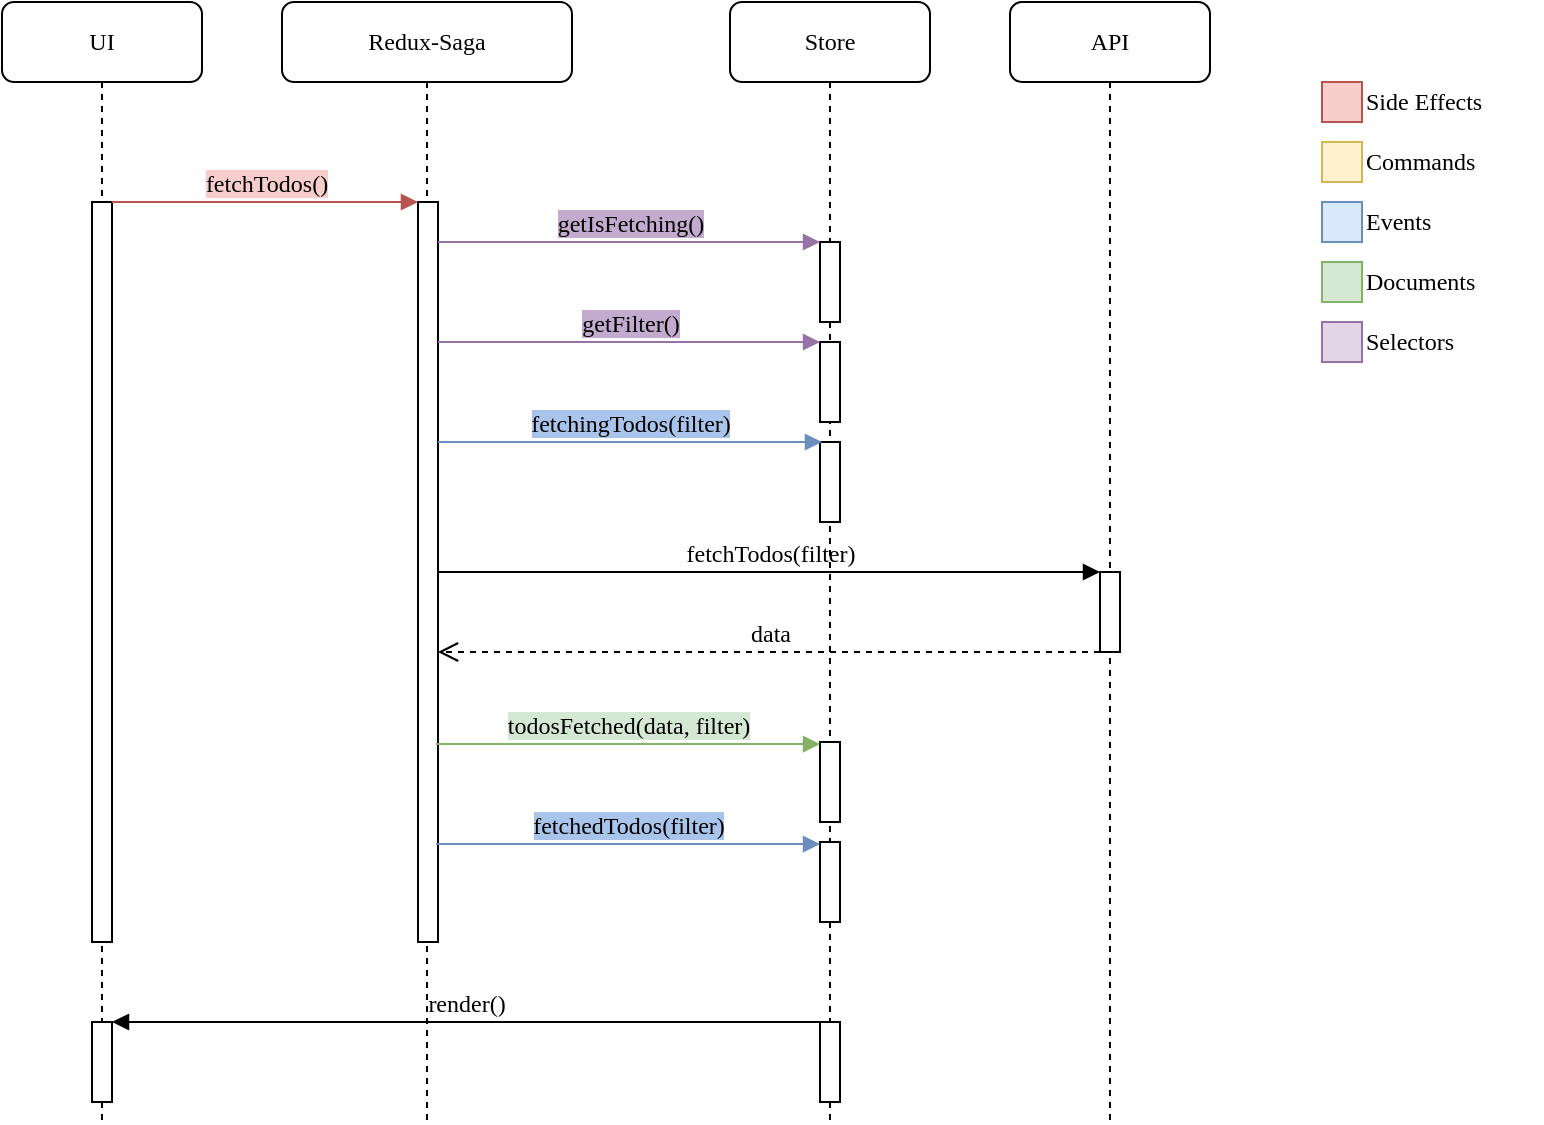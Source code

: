 <mxfile version="12.3.2" type="device" pages="3"><diagram name="current-happy-path" id="13e1069c-82ec-6db2-03f1-153e76fe0fe0"><mxGraphModel dx="1422" dy="817" grid="1" gridSize="10" guides="1" tooltips="1" connect="1" arrows="1" fold="1" page="1" pageScale="1" pageWidth="1169" pageHeight="827" background="#ffffff" math="0" shadow="0"><root><mxCell id="0"/><mxCell id="1" parent="0"/><mxCell id="aq_WKtc1c0sNfQdNU3fY-1" value="Redux-Saga" style="shape=umlLifeline;perimeter=lifelinePerimeter;whiteSpace=wrap;html=1;container=1;collapsible=0;recursiveResize=0;outlineConnect=0;rounded=1;shadow=0;comic=0;labelBackgroundColor=none;strokeWidth=1;fontFamily=Verdana;fontSize=12;align=center;" vertex="1" parent="1"><mxGeometry x="240" y="80" width="145" height="560" as="geometry"/></mxCell><mxCell id="aq_WKtc1c0sNfQdNU3fY-2" value="" style="html=1;points=[];perimeter=orthogonalPerimeter;rounded=0;shadow=0;comic=0;labelBackgroundColor=none;strokeWidth=1;fontFamily=Verdana;fontSize=12;align=center;" vertex="1" parent="aq_WKtc1c0sNfQdNU3fY-1"><mxGeometry x="68" y="100" width="10" height="370" as="geometry"/></mxCell><mxCell id="aq_WKtc1c0sNfQdNU3fY-3" value="Store" style="shape=umlLifeline;perimeter=lifelinePerimeter;whiteSpace=wrap;html=1;container=1;collapsible=0;recursiveResize=0;outlineConnect=0;rounded=1;shadow=0;comic=0;labelBackgroundColor=none;strokeWidth=1;fontFamily=Verdana;fontSize=12;align=center;" vertex="1" parent="1"><mxGeometry x="464" y="80" width="100" height="560" as="geometry"/></mxCell><mxCell id="aq_WKtc1c0sNfQdNU3fY-4" value="" style="html=1;points=[];perimeter=orthogonalPerimeter;rounded=0;shadow=0;comic=0;labelBackgroundColor=none;strokeWidth=1;fontFamily=Verdana;fontSize=12;align=center;" vertex="1" parent="aq_WKtc1c0sNfQdNU3fY-3"><mxGeometry x="45" y="120" width="10" height="40" as="geometry"/></mxCell><mxCell id="aq_WKtc1c0sNfQdNU3fY-5" value="" style="html=1;points=[];perimeter=orthogonalPerimeter;" vertex="1" parent="aq_WKtc1c0sNfQdNU3fY-3"><mxGeometry x="45" y="170" width="10" height="40" as="geometry"/></mxCell><mxCell id="aq_WKtc1c0sNfQdNU3fY-6" value="" style="html=1;points=[];perimeter=orthogonalPerimeter;rounded=0;shadow=0;comic=0;labelBackgroundColor=none;strokeWidth=1;fontFamily=Verdana;fontSize=12;align=center;" vertex="1" parent="aq_WKtc1c0sNfQdNU3fY-3"><mxGeometry x="45" y="370" width="10" height="40" as="geometry"/></mxCell><mxCell id="aq_WKtc1c0sNfQdNU3fY-7" value="" style="html=1;points=[];perimeter=orthogonalPerimeter;rounded=0;shadow=0;comic=0;labelBackgroundColor=none;strokeWidth=1;fontFamily=Verdana;fontSize=12;align=center;" vertex="1" parent="aq_WKtc1c0sNfQdNU3fY-3"><mxGeometry x="45" y="220" width="10" height="40" as="geometry"/></mxCell><mxCell id="aq_WKtc1c0sNfQdNU3fY-8" value="" style="html=1;points=[];perimeter=orthogonalPerimeter;rounded=0;shadow=0;comic=0;labelBackgroundColor=none;strokeWidth=1;fontFamily=Verdana;fontSize=12;align=center;" vertex="1" parent="aq_WKtc1c0sNfQdNU3fY-3"><mxGeometry x="45" y="420" width="10" height="40" as="geometry"/></mxCell><mxCell id="aq_WKtc1c0sNfQdNU3fY-9" value="fetchedTodos(filter)" style="html=1;verticalAlign=bottom;endArrow=block;fontFamily=Verdana;fontSize=12;exitX=0.95;exitY=0.791;exitDx=0;exitDy=0;exitPerimeter=0;labelBackgroundColor=#A9C4EB;fillColor=#dae8fc;strokeColor=#6c8ebf;" edge="1" parent="aq_WKtc1c0sNfQdNU3fY-3" target="aq_WKtc1c0sNfQdNU3fY-8"><mxGeometry relative="1" as="geometry"><mxPoint x="-147" y="421.03" as="sourcePoint"/><mxPoint x="-64" y="430" as="targetPoint"/></mxGeometry></mxCell><mxCell id="aq_WKtc1c0sNfQdNU3fY-10" value="" style="html=1;points=[];perimeter=orthogonalPerimeter;fontFamily=Verdana;fontSize=12;" vertex="1" parent="aq_WKtc1c0sNfQdNU3fY-3"><mxGeometry x="45" y="510" width="10" height="40" as="geometry"/></mxCell><mxCell id="aq_WKtc1c0sNfQdNU3fY-11" value="API" style="shape=umlLifeline;perimeter=lifelinePerimeter;whiteSpace=wrap;html=1;container=1;collapsible=0;recursiveResize=0;outlineConnect=0;rounded=1;shadow=0;comic=0;labelBackgroundColor=none;strokeWidth=1;fontFamily=Verdana;fontSize=12;align=center;" vertex="1" parent="1"><mxGeometry x="604" y="80" width="100" height="560" as="geometry"/></mxCell><mxCell id="aq_WKtc1c0sNfQdNU3fY-12" value="" style="html=1;points=[];perimeter=orthogonalPerimeter;rounded=0;shadow=0;comic=0;labelBackgroundColor=none;strokeWidth=1;fontFamily=Verdana;fontSize=12;align=center;" vertex="1" parent="aq_WKtc1c0sNfQdNU3fY-11"><mxGeometry x="45" y="285" width="10" height="40" as="geometry"/></mxCell><mxCell id="aq_WKtc1c0sNfQdNU3fY-13" value="UI" style="shape=umlLifeline;perimeter=lifelinePerimeter;whiteSpace=wrap;html=1;container=1;collapsible=0;recursiveResize=0;outlineConnect=0;rounded=1;shadow=0;comic=0;labelBackgroundColor=none;strokeWidth=1;fontFamily=Verdana;fontSize=12;align=center;" vertex="1" parent="1"><mxGeometry x="100" y="80" width="100" height="560" as="geometry"/></mxCell><mxCell id="aq_WKtc1c0sNfQdNU3fY-14" value="" style="html=1;points=[];perimeter=orthogonalPerimeter;rounded=0;shadow=0;comic=0;labelBackgroundColor=none;strokeWidth=1;fontFamily=Verdana;fontSize=12;align=center;" vertex="1" parent="aq_WKtc1c0sNfQdNU3fY-13"><mxGeometry x="45" y="100" width="10" height="370" as="geometry"/></mxCell><mxCell id="aq_WKtc1c0sNfQdNU3fY-15" value="" style="html=1;points=[];perimeter=orthogonalPerimeter;fontFamily=Verdana;fontSize=12;" vertex="1" parent="aq_WKtc1c0sNfQdNU3fY-13"><mxGeometry x="45" y="510" width="10" height="40" as="geometry"/></mxCell><mxCell id="aq_WKtc1c0sNfQdNU3fY-16" value="fetchTodos()" style="html=1;verticalAlign=bottom;endArrow=block;entryX=0;entryY=0;labelBackgroundColor=#F8CECC;fontFamily=Verdana;fontSize=12;edgeStyle=elbowEdgeStyle;elbow=vertical;fontColor=#000000;fillColor=#f8cecc;strokeColor=#b85450;" edge="1" parent="1" source="aq_WKtc1c0sNfQdNU3fY-14" target="aq_WKtc1c0sNfQdNU3fY-2"><mxGeometry relative="1" as="geometry"><mxPoint x="220" y="190" as="sourcePoint"/></mxGeometry></mxCell><mxCell id="aq_WKtc1c0sNfQdNU3fY-17" value="getIsFetching()" style="html=1;verticalAlign=bottom;endArrow=block;entryX=0;entryY=0;labelBackgroundColor=#C3ABD0;fontFamily=Verdana;fontSize=12;edgeStyle=elbowEdgeStyle;elbow=vertical;fontColor=#000000;fillColor=#e1d5e7;strokeColor=#9673a6;" edge="1" parent="1" source="aq_WKtc1c0sNfQdNU3fY-2" target="aq_WKtc1c0sNfQdNU3fY-4"><mxGeometry relative="1" as="geometry"><mxPoint x="370" y="200" as="sourcePoint"/></mxGeometry></mxCell><mxCell id="aq_WKtc1c0sNfQdNU3fY-22" value="getFilter()" style="html=1;verticalAlign=bottom;endArrow=block;entryX=0;entryY=0;fontFamily=Verdana;fontSize=12;labelBackgroundColor=#C3ABD0;fillColor=#e1d5e7;strokeColor=#9673a6;" edge="1" parent="1" source="aq_WKtc1c0sNfQdNU3fY-2" target="aq_WKtc1c0sNfQdNU3fY-5"><mxGeometry relative="1" as="geometry"><mxPoint x="375" y="250" as="sourcePoint"/></mxGeometry></mxCell><mxCell id="aq_WKtc1c0sNfQdNU3fY-23" value="fetchTodos(filter)" style="html=1;verticalAlign=bottom;endArrow=block;entryX=0;entryY=0;labelBackgroundColor=none;fontFamily=Verdana;fontSize=12;edgeStyle=elbowEdgeStyle;elbow=vertical;" edge="1" parent="1" source="aq_WKtc1c0sNfQdNU3fY-2" target="aq_WKtc1c0sNfQdNU3fY-12"><mxGeometry relative="1" as="geometry"><mxPoint x="330" y="380" as="sourcePoint"/></mxGeometry></mxCell><mxCell id="aq_WKtc1c0sNfQdNU3fY-24" value="data" style="html=1;verticalAlign=bottom;endArrow=open;dashed=1;endSize=8;labelBackgroundColor=none;fontFamily=Verdana;fontSize=12;edgeStyle=elbowEdgeStyle;elbow=vertical;" edge="1" parent="1" source="aq_WKtc1c0sNfQdNU3fY-12" target="aq_WKtc1c0sNfQdNU3fY-2"><mxGeometry relative="1" as="geometry"><mxPoint x="350" y="410" as="targetPoint"/><Array as="points"><mxPoint x="550" y="405"/><mxPoint x="525" y="410"/><mxPoint x="555" y="410"/></Array></mxGeometry></mxCell><mxCell id="aq_WKtc1c0sNfQdNU3fY-25" value="todosFetched(data, filter)" style="html=1;verticalAlign=bottom;endArrow=block;fontFamily=Verdana;fontSize=12;exitX=0.95;exitY=0.791;exitDx=0;exitDy=0;exitPerimeter=0;labelBackgroundColor=#D5E8D4;fillColor=#d5e8d4;strokeColor=#82b366;" edge="1" parent="1" target="aq_WKtc1c0sNfQdNU3fY-6"><mxGeometry relative="1" as="geometry"><mxPoint x="317" y="451.03" as="sourcePoint"/><mxPoint x="400" y="460" as="targetPoint"/></mxGeometry></mxCell><mxCell id="aq_WKtc1c0sNfQdNU3fY-26" value="fetchingTodos(filter)" style="html=1;verticalAlign=bottom;endArrow=block;fontFamily=Verdana;fontSize=12;entryX=0.1;entryY=0;entryDx=0;entryDy=0;entryPerimeter=0;fillColor=#dae8fc;strokeColor=#6c8ebf;labelBackgroundColor=#A9C4EB;" edge="1" parent="1" source="aq_WKtc1c0sNfQdNU3fY-2" target="aq_WKtc1c0sNfQdNU3fY-7"><mxGeometry relative="1" as="geometry"><mxPoint x="340" y="300" as="sourcePoint"/><mxPoint x="420" y="290" as="targetPoint"/></mxGeometry></mxCell><mxCell id="aq_WKtc1c0sNfQdNU3fY-27" value="render()" style="html=1;verticalAlign=bottom;endArrow=block;labelBackgroundColor=none;fontFamily=Verdana;fontSize=12;edgeStyle=elbowEdgeStyle;elbow=vertical;" edge="1" parent="1" source="aq_WKtc1c0sNfQdNU3fY-10" target="aq_WKtc1c0sNfQdNU3fY-15"><mxGeometry relative="1" as="geometry"><mxPoint x="200" y="590" as="sourcePoint"/><mxPoint x="353" y="590" as="targetPoint"/><Array as="points"><mxPoint x="400" y="590"/><mxPoint x="420" y="570"/></Array></mxGeometry></mxCell><mxCell id="ylAb-0Kdbn4z_vTtY6Dh-1" value="" style="rounded=0;whiteSpace=wrap;html=1;fontFamily=Verdana;fontSize=12;fillColor=#f8cecc;strokeColor=#b85450;" vertex="1" parent="1"><mxGeometry x="760" y="120" width="20" height="20" as="geometry"/></mxCell><mxCell id="ylAb-0Kdbn4z_vTtY6Dh-5" value="" style="rounded=0;whiteSpace=wrap;html=1;fontFamily=Verdana;fontSize=12;fillColor=#fff2cc;strokeColor=#d6b656;" vertex="1" parent="1"><mxGeometry x="760" y="150" width="20" height="20" as="geometry"/></mxCell><mxCell id="ylAb-0Kdbn4z_vTtY6Dh-6" value="" style="rounded=0;whiteSpace=wrap;html=1;fontFamily=Verdana;fontSize=12;fillColor=#dae8fc;strokeColor=#6c8ebf;" vertex="1" parent="1"><mxGeometry x="760" y="180" width="20" height="20" as="geometry"/></mxCell><mxCell id="ylAb-0Kdbn4z_vTtY6Dh-7" value="" style="rounded=0;whiteSpace=wrap;html=1;fontFamily=Verdana;fontSize=12;fillColor=#d5e8d4;strokeColor=#82b366;" vertex="1" parent="1"><mxGeometry x="760" y="210" width="20" height="20" as="geometry"/></mxCell><mxCell id="ylAb-0Kdbn4z_vTtY6Dh-8" value="Side Effects" style="text;html=1;strokeColor=none;fillColor=none;align=left;verticalAlign=middle;whiteSpace=wrap;rounded=0;fontFamily=Verdana;fontSize=12;" vertex="1" parent="1"><mxGeometry x="780" y="120" width="90" height="20" as="geometry"/></mxCell><mxCell id="ylAb-0Kdbn4z_vTtY6Dh-9" value="Commands" style="text;html=1;strokeColor=none;fillColor=none;align=left;verticalAlign=middle;whiteSpace=wrap;rounded=0;fontFamily=Verdana;fontSize=12;" vertex="1" parent="1"><mxGeometry x="780" y="150" width="80" height="20" as="geometry"/></mxCell><mxCell id="ylAb-0Kdbn4z_vTtY6Dh-10" value="Events" style="text;html=1;strokeColor=none;fillColor=none;align=left;verticalAlign=middle;whiteSpace=wrap;rounded=0;fontFamily=Verdana;fontSize=12;" vertex="1" parent="1"><mxGeometry x="780" y="180" width="90" height="20" as="geometry"/></mxCell><mxCell id="ylAb-0Kdbn4z_vTtY6Dh-11" value="Documents" style="text;html=1;strokeColor=none;fillColor=none;align=left;verticalAlign=middle;whiteSpace=wrap;rounded=0;fontFamily=Verdana;fontSize=12;" vertex="1" parent="1"><mxGeometry x="780" y="210" width="90" height="20" as="geometry"/></mxCell><mxCell id="ylAb-0Kdbn4z_vTtY6Dh-12" value="" style="rounded=0;whiteSpace=wrap;html=1;fontFamily=Verdana;fontSize=12;fillColor=#e1d5e7;strokeColor=#9673a6;" vertex="1" parent="1"><mxGeometry x="760" y="240" width="20" height="20" as="geometry"/></mxCell><mxCell id="ylAb-0Kdbn4z_vTtY6Dh-13" value="Selectors" style="text;html=1;strokeColor=none;fillColor=none;align=left;verticalAlign=middle;whiteSpace=wrap;rounded=0;fontFamily=Verdana;fontSize=12;" vertex="1" parent="1"><mxGeometry x="780" y="240" width="90" height="20" as="geometry"/></mxCell></root></mxGraphModel></diagram><diagram id="vVmLIC_4fPC_FNDkissE" name="current-error-path"><mxGraphModel dx="1422" dy="817" grid="1" gridSize="10" guides="1" tooltips="1" connect="1" arrows="1" fold="1" page="1" pageScale="1" pageWidth="1169" pageHeight="827" math="0" shadow="0"><root><mxCell id="J-dT-JW-B1Fy-gnG5SD8-0"/><mxCell id="J-dT-JW-B1Fy-gnG5SD8-1" parent="J-dT-JW-B1Fy-gnG5SD8-0"/><mxCell id="waTc7NAOR1YByx0UJtxy-0" value="Redux-Saga" style="shape=umlLifeline;perimeter=lifelinePerimeter;whiteSpace=wrap;html=1;container=1;collapsible=0;recursiveResize=0;outlineConnect=0;rounded=1;shadow=0;comic=0;labelBackgroundColor=none;strokeWidth=1;fontFamily=Verdana;fontSize=12;align=center;" vertex="1" parent="J-dT-JW-B1Fy-gnG5SD8-1"><mxGeometry x="240" y="80" width="145" height="560" as="geometry"/></mxCell><mxCell id="waTc7NAOR1YByx0UJtxy-1" value="" style="html=1;points=[];perimeter=orthogonalPerimeter;rounded=0;shadow=0;comic=0;labelBackgroundColor=none;strokeWidth=1;fontFamily=Verdana;fontSize=12;align=center;" vertex="1" parent="waTc7NAOR1YByx0UJtxy-0"><mxGeometry x="68" y="100" width="10" height="370" as="geometry"/></mxCell><mxCell id="waTc7NAOR1YByx0UJtxy-2" value="Store" style="shape=umlLifeline;perimeter=lifelinePerimeter;whiteSpace=wrap;html=1;container=1;collapsible=0;recursiveResize=0;outlineConnect=0;rounded=1;shadow=0;comic=0;labelBackgroundColor=none;strokeWidth=1;fontFamily=Verdana;fontSize=12;align=center;" vertex="1" parent="J-dT-JW-B1Fy-gnG5SD8-1"><mxGeometry x="464" y="80" width="100" height="560" as="geometry"/></mxCell><mxCell id="waTc7NAOR1YByx0UJtxy-3" value="" style="html=1;points=[];perimeter=orthogonalPerimeter;rounded=0;shadow=0;comic=0;labelBackgroundColor=none;strokeWidth=1;fontFamily=Verdana;fontSize=12;align=center;" vertex="1" parent="waTc7NAOR1YByx0UJtxy-2"><mxGeometry x="45" y="120" width="10" height="40" as="geometry"/></mxCell><mxCell id="waTc7NAOR1YByx0UJtxy-4" value="" style="html=1;points=[];perimeter=orthogonalPerimeter;" vertex="1" parent="waTc7NAOR1YByx0UJtxy-2"><mxGeometry x="45" y="170" width="10" height="40" as="geometry"/></mxCell><mxCell id="waTc7NAOR1YByx0UJtxy-5" value="" style="html=1;points=[];perimeter=orthogonalPerimeter;rounded=0;shadow=0;comic=0;labelBackgroundColor=none;strokeWidth=1;fontFamily=Verdana;fontSize=12;align=center;" vertex="1" parent="waTc7NAOR1YByx0UJtxy-2"><mxGeometry x="45" y="370" width="10" height="40" as="geometry"/></mxCell><mxCell id="waTc7NAOR1YByx0UJtxy-6" value="" style="html=1;points=[];perimeter=orthogonalPerimeter;rounded=0;shadow=0;comic=0;labelBackgroundColor=none;strokeWidth=1;fontFamily=Verdana;fontSize=12;align=center;" vertex="1" parent="waTc7NAOR1YByx0UJtxy-2"><mxGeometry x="45" y="220" width="10" height="40" as="geometry"/></mxCell><mxCell id="RmV8TNU_zaW1Dlty1l4d-0" value="" style="html=1;points=[];perimeter=orthogonalPerimeter;rounded=0;shadow=0;comic=0;labelBackgroundColor=none;strokeWidth=1;fontFamily=Verdana;fontSize=12;align=center;" vertex="1" parent="waTc7NAOR1YByx0UJtxy-2"><mxGeometry x="45" y="420" width="10" height="40" as="geometry"/></mxCell><mxCell id="RmV8TNU_zaW1Dlty1l4d-1" value="fetchedTodos(filter)" style="html=1;verticalAlign=bottom;endArrow=block;fontFamily=Verdana;fontSize=12;exitX=0.95;exitY=0.791;exitDx=0;exitDy=0;exitPerimeter=0;labelBackgroundColor=#A9C4EB;fillColor=#dae8fc;strokeColor=#6c8ebf;" edge="1" parent="waTc7NAOR1YByx0UJtxy-2" target="RmV8TNU_zaW1Dlty1l4d-0"><mxGeometry relative="1" as="geometry"><mxPoint x="-147" y="421.03" as="sourcePoint"/><mxPoint x="-64" y="430" as="targetPoint"/></mxGeometry></mxCell><mxCell id="pfJGQ4omsZPEGSdbdE7H-0" value="" style="html=1;points=[];perimeter=orthogonalPerimeter;fontFamily=Verdana;fontSize=12;" vertex="1" parent="waTc7NAOR1YByx0UJtxy-2"><mxGeometry x="45" y="510" width="10" height="40" as="geometry"/></mxCell><mxCell id="waTc7NAOR1YByx0UJtxy-7" value="API" style="shape=umlLifeline;perimeter=lifelinePerimeter;whiteSpace=wrap;html=1;container=1;collapsible=0;recursiveResize=0;outlineConnect=0;rounded=1;shadow=0;comic=0;labelBackgroundColor=none;strokeWidth=1;fontFamily=Verdana;fontSize=12;align=center;" vertex="1" parent="J-dT-JW-B1Fy-gnG5SD8-1"><mxGeometry x="604" y="80" width="100" height="560" as="geometry"/></mxCell><mxCell id="waTc7NAOR1YByx0UJtxy-8" value="" style="html=1;points=[];perimeter=orthogonalPerimeter;rounded=0;shadow=0;comic=0;labelBackgroundColor=none;strokeWidth=1;fontFamily=Verdana;fontSize=12;align=center;" vertex="1" parent="waTc7NAOR1YByx0UJtxy-7"><mxGeometry x="45" y="285" width="10" height="40" as="geometry"/></mxCell><mxCell id="waTc7NAOR1YByx0UJtxy-9" value="UI" style="shape=umlLifeline;perimeter=lifelinePerimeter;whiteSpace=wrap;html=1;container=1;collapsible=0;recursiveResize=0;outlineConnect=0;rounded=1;shadow=0;comic=0;labelBackgroundColor=none;strokeWidth=1;fontFamily=Verdana;fontSize=12;align=center;" vertex="1" parent="J-dT-JW-B1Fy-gnG5SD8-1"><mxGeometry x="100" y="80" width="100" height="560" as="geometry"/></mxCell><mxCell id="waTc7NAOR1YByx0UJtxy-10" value="" style="html=1;points=[];perimeter=orthogonalPerimeter;rounded=0;shadow=0;comic=0;labelBackgroundColor=none;strokeWidth=1;fontFamily=Verdana;fontSize=12;align=center;" vertex="1" parent="waTc7NAOR1YByx0UJtxy-9"><mxGeometry x="45" y="100" width="10" height="370" as="geometry"/></mxCell><mxCell id="pfJGQ4omsZPEGSdbdE7H-9" value="" style="html=1;points=[];perimeter=orthogonalPerimeter;fontFamily=Verdana;fontSize=12;" vertex="1" parent="waTc7NAOR1YByx0UJtxy-9"><mxGeometry x="45" y="510" width="10" height="40" as="geometry"/></mxCell><mxCell id="waTc7NAOR1YByx0UJtxy-11" value="fetchTodos()" style="html=1;verticalAlign=bottom;endArrow=block;entryX=0;entryY=0;labelBackgroundColor=#F8CECC;fontFamily=Verdana;fontSize=12;edgeStyle=elbowEdgeStyle;elbow=vertical;fillColor=#f8cecc;strokeColor=#b85450;" edge="1" parent="J-dT-JW-B1Fy-gnG5SD8-1" source="waTc7NAOR1YByx0UJtxy-10" target="waTc7NAOR1YByx0UJtxy-1"><mxGeometry relative="1" as="geometry"><mxPoint x="220" y="190" as="sourcePoint"/></mxGeometry></mxCell><mxCell id="waTc7NAOR1YByx0UJtxy-12" value="getIsFetching()" style="html=1;verticalAlign=bottom;endArrow=block;entryX=0;entryY=0;labelBackgroundColor=#C3ABD0;fontFamily=Verdana;fontSize=12;edgeStyle=elbowEdgeStyle;elbow=vertical;fillColor=#e1d5e7;strokeColor=#9673a6;" edge="1" parent="J-dT-JW-B1Fy-gnG5SD8-1" source="waTc7NAOR1YByx0UJtxy-1" target="waTc7NAOR1YByx0UJtxy-3"><mxGeometry relative="1" as="geometry"><mxPoint x="370" y="200" as="sourcePoint"/></mxGeometry></mxCell><mxCell id="waTc7NAOR1YByx0UJtxy-17" value="getFilter()" style="html=1;verticalAlign=bottom;endArrow=block;entryX=0;entryY=0;fontFamily=Verdana;fontSize=12;labelBackgroundColor=#C3ABD0;fillColor=#e1d5e7;strokeColor=#9673a6;" edge="1" parent="J-dT-JW-B1Fy-gnG5SD8-1" source="waTc7NAOR1YByx0UJtxy-1" target="waTc7NAOR1YByx0UJtxy-4"><mxGeometry relative="1" as="geometry"><mxPoint x="375" y="250" as="sourcePoint"/></mxGeometry></mxCell><mxCell id="waTc7NAOR1YByx0UJtxy-18" value="fetchTodos(filter)" style="html=1;verticalAlign=bottom;endArrow=block;entryX=0;entryY=0;labelBackgroundColor=none;fontFamily=Verdana;fontSize=12;edgeStyle=elbowEdgeStyle;elbow=vertical;" edge="1" parent="J-dT-JW-B1Fy-gnG5SD8-1" source="waTc7NAOR1YByx0UJtxy-1" target="waTc7NAOR1YByx0UJtxy-8"><mxGeometry relative="1" as="geometry"><mxPoint x="330" y="380" as="sourcePoint"/></mxGeometry></mxCell><mxCell id="waTc7NAOR1YByx0UJtxy-19" value="throw Error" style="html=1;verticalAlign=bottom;endArrow=open;dashed=1;endSize=8;labelBackgroundColor=none;fontFamily=Verdana;fontSize=12;edgeStyle=elbowEdgeStyle;elbow=vertical;" edge="1" parent="J-dT-JW-B1Fy-gnG5SD8-1" source="waTc7NAOR1YByx0UJtxy-8" target="waTc7NAOR1YByx0UJtxy-1"><mxGeometry relative="1" as="geometry"><mxPoint x="350" y="410" as="targetPoint"/><Array as="points"><mxPoint x="550" y="405"/><mxPoint x="525" y="410"/><mxPoint x="555" y="410"/></Array></mxGeometry></mxCell><mxCell id="waTc7NAOR1YByx0UJtxy-20" value="todosFetched(Error, filter)" style="html=1;verticalAlign=bottom;endArrow=block;fontFamily=Verdana;fontSize=12;exitX=0.95;exitY=0.791;exitDx=0;exitDy=0;exitPerimeter=0;labelBackgroundColor=#D5E8D4;fillColor=#d5e8d4;strokeColor=#82b366;" edge="1" parent="J-dT-JW-B1Fy-gnG5SD8-1" target="waTc7NAOR1YByx0UJtxy-5"><mxGeometry relative="1" as="geometry"><mxPoint x="317" y="451.03" as="sourcePoint"/><mxPoint x="400" y="460" as="targetPoint"/></mxGeometry></mxCell><mxCell id="waTc7NAOR1YByx0UJtxy-21" value="fetchingTodos()" style="html=1;verticalAlign=bottom;endArrow=block;fontFamily=Verdana;fontSize=12;entryX=0.1;entryY=0;entryDx=0;entryDy=0;entryPerimeter=0;labelBackgroundColor=#A9C4EB;fillColor=#dae8fc;strokeColor=#6c8ebf;" edge="1" parent="J-dT-JW-B1Fy-gnG5SD8-1" source="waTc7NAOR1YByx0UJtxy-1" target="waTc7NAOR1YByx0UJtxy-6"><mxGeometry relative="1" as="geometry"><mxPoint x="340" y="300" as="sourcePoint"/><mxPoint x="420" y="290" as="targetPoint"/></mxGeometry></mxCell><mxCell id="pfJGQ4omsZPEGSdbdE7H-12" value="render()" style="html=1;verticalAlign=bottom;endArrow=block;labelBackgroundColor=none;fontFamily=Verdana;fontSize=12;edgeStyle=elbowEdgeStyle;elbow=vertical;" edge="1" parent="J-dT-JW-B1Fy-gnG5SD8-1" source="pfJGQ4omsZPEGSdbdE7H-0" target="pfJGQ4omsZPEGSdbdE7H-9"><mxGeometry relative="1" as="geometry"><mxPoint x="200" y="590" as="sourcePoint"/><mxPoint x="353" y="590" as="targetPoint"/><Array as="points"><mxPoint x="400" y="590"/><mxPoint x="420" y="570"/></Array></mxGeometry></mxCell><mxCell id="-RnnJzEpg9h2vvAgwkgy-0" value="" style="rounded=0;whiteSpace=wrap;html=1;fontFamily=Verdana;fontSize=12;fillColor=#f8cecc;strokeColor=#b85450;" vertex="1" parent="J-dT-JW-B1Fy-gnG5SD8-1"><mxGeometry x="760" y="120" width="20" height="20" as="geometry"/></mxCell><mxCell id="-RnnJzEpg9h2vvAgwkgy-1" value="" style="rounded=0;whiteSpace=wrap;html=1;fontFamily=Verdana;fontSize=12;fillColor=#fff2cc;strokeColor=#d6b656;" vertex="1" parent="J-dT-JW-B1Fy-gnG5SD8-1"><mxGeometry x="760" y="150" width="20" height="20" as="geometry"/></mxCell><mxCell id="-RnnJzEpg9h2vvAgwkgy-2" value="" style="rounded=0;whiteSpace=wrap;html=1;fontFamily=Verdana;fontSize=12;fillColor=#dae8fc;strokeColor=#6c8ebf;" vertex="1" parent="J-dT-JW-B1Fy-gnG5SD8-1"><mxGeometry x="760" y="180" width="20" height="20" as="geometry"/></mxCell><mxCell id="-RnnJzEpg9h2vvAgwkgy-3" value="" style="rounded=0;whiteSpace=wrap;html=1;fontFamily=Verdana;fontSize=12;fillColor=#d5e8d4;strokeColor=#82b366;" vertex="1" parent="J-dT-JW-B1Fy-gnG5SD8-1"><mxGeometry x="760" y="210" width="20" height="20" as="geometry"/></mxCell><mxCell id="-RnnJzEpg9h2vvAgwkgy-4" value="Side Effects" style="text;html=1;strokeColor=none;fillColor=none;align=left;verticalAlign=middle;whiteSpace=wrap;rounded=0;fontFamily=Verdana;fontSize=12;" vertex="1" parent="J-dT-JW-B1Fy-gnG5SD8-1"><mxGeometry x="780" y="120" width="90" height="20" as="geometry"/></mxCell><mxCell id="-RnnJzEpg9h2vvAgwkgy-5" value="Commands" style="text;html=1;strokeColor=none;fillColor=none;align=left;verticalAlign=middle;whiteSpace=wrap;rounded=0;fontFamily=Verdana;fontSize=12;" vertex="1" parent="J-dT-JW-B1Fy-gnG5SD8-1"><mxGeometry x="780" y="150" width="80" height="20" as="geometry"/></mxCell><mxCell id="-RnnJzEpg9h2vvAgwkgy-6" value="Events" style="text;html=1;strokeColor=none;fillColor=none;align=left;verticalAlign=middle;whiteSpace=wrap;rounded=0;fontFamily=Verdana;fontSize=12;" vertex="1" parent="J-dT-JW-B1Fy-gnG5SD8-1"><mxGeometry x="780" y="180" width="90" height="20" as="geometry"/></mxCell><mxCell id="-RnnJzEpg9h2vvAgwkgy-7" value="Documents" style="text;html=1;strokeColor=none;fillColor=none;align=left;verticalAlign=middle;whiteSpace=wrap;rounded=0;fontFamily=Verdana;fontSize=12;" vertex="1" parent="J-dT-JW-B1Fy-gnG5SD8-1"><mxGeometry x="780" y="210" width="90" height="20" as="geometry"/></mxCell><mxCell id="-RnnJzEpg9h2vvAgwkgy-8" value="" style="rounded=0;whiteSpace=wrap;html=1;fontFamily=Verdana;fontSize=12;fillColor=#e1d5e7;strokeColor=#9673a6;" vertex="1" parent="J-dT-JW-B1Fy-gnG5SD8-1"><mxGeometry x="760" y="240" width="20" height="20" as="geometry"/></mxCell><mxCell id="-RnnJzEpg9h2vvAgwkgy-9" value="Selectors" style="text;html=1;strokeColor=none;fillColor=none;align=left;verticalAlign=middle;whiteSpace=wrap;rounded=0;fontFamily=Verdana;fontSize=12;" vertex="1" parent="J-dT-JW-B1Fy-gnG5SD8-1"><mxGeometry x="780" y="240" width="90" height="20" as="geometry"/></mxCell></root></mxGraphModel></diagram><diagram id="TvRikCJBk1RGnMgUQhz5" name="next-path-suspense"><mxGraphModel dx="1422" dy="817" grid="1" gridSize="10" guides="1" tooltips="1" connect="1" arrows="1" fold="1" page="1" pageScale="1" pageWidth="1169" pageHeight="827" math="0" shadow="0"><root><mxCell id="jSvkxENiTDiJiTFqU3cQ-0"/><mxCell id="jSvkxENiTDiJiTFqU3cQ-1" parent="jSvkxENiTDiJiTFqU3cQ-0"/><mxCell id="LfLDLwZauAbxpR3sl1lh-0" value="Redux-Saga" style="shape=umlLifeline;perimeter=lifelinePerimeter;whiteSpace=wrap;html=1;container=1;collapsible=0;recursiveResize=0;outlineConnect=0;rounded=1;shadow=0;comic=0;labelBackgroundColor=none;strokeWidth=1;fontFamily=Verdana;fontSize=12;align=center;" vertex="1" parent="jSvkxENiTDiJiTFqU3cQ-1"><mxGeometry x="240" y="80" width="145" height="400" as="geometry"/></mxCell><mxCell id="LfLDLwZauAbxpR3sl1lh-1" value="" style="html=1;points=[];perimeter=orthogonalPerimeter;rounded=0;shadow=0;comic=0;labelBackgroundColor=none;strokeWidth=1;fontFamily=Verdana;fontSize=12;align=center;" vertex="1" parent="LfLDLwZauAbxpR3sl1lh-0"><mxGeometry x="68" y="100" width="10" height="210" as="geometry"/></mxCell><mxCell id="LfLDLwZauAbxpR3sl1lh-2" value="Store" style="shape=umlLifeline;perimeter=lifelinePerimeter;whiteSpace=wrap;html=1;container=1;collapsible=0;recursiveResize=0;outlineConnect=0;rounded=1;shadow=0;comic=0;labelBackgroundColor=none;strokeWidth=1;fontFamily=Verdana;fontSize=12;align=center;" vertex="1" parent="jSvkxENiTDiJiTFqU3cQ-1"><mxGeometry x="464" y="80" width="100" height="400" as="geometry"/></mxCell><mxCell id="LfLDLwZauAbxpR3sl1lh-4" value="" style="html=1;points=[];perimeter=orthogonalPerimeter;" vertex="1" parent="LfLDLwZauAbxpR3sl1lh-2"><mxGeometry x="45" y="110" width="10" height="40" as="geometry"/></mxCell><mxCell id="LfLDLwZauAbxpR3sl1lh-5" value="" style="html=1;points=[];perimeter=orthogonalPerimeter;rounded=0;shadow=0;comic=0;labelBackgroundColor=none;strokeWidth=1;fontFamily=Verdana;fontSize=12;align=center;" vertex="1" parent="LfLDLwZauAbxpR3sl1lh-2"><mxGeometry x="45" y="260" width="10" height="40" as="geometry"/></mxCell><mxCell id="LfLDLwZauAbxpR3sl1lh-9" value="" style="html=1;points=[];perimeter=orthogonalPerimeter;fontFamily=Verdana;fontSize=12;" vertex="1" parent="LfLDLwZauAbxpR3sl1lh-2"><mxGeometry x="45" y="340" width="10" height="40" as="geometry"/></mxCell><mxCell id="LfLDLwZauAbxpR3sl1lh-10" value="API" style="shape=umlLifeline;perimeter=lifelinePerimeter;whiteSpace=wrap;html=1;container=1;collapsible=0;recursiveResize=0;outlineConnect=0;rounded=1;shadow=0;comic=0;labelBackgroundColor=none;strokeWidth=1;fontFamily=Verdana;fontSize=12;align=center;" vertex="1" parent="jSvkxENiTDiJiTFqU3cQ-1"><mxGeometry x="604" y="80" width="100" height="400" as="geometry"/></mxCell><mxCell id="LfLDLwZauAbxpR3sl1lh-11" value="" style="html=1;points=[];perimeter=orthogonalPerimeter;rounded=0;shadow=0;comic=0;labelBackgroundColor=none;strokeWidth=1;fontFamily=Verdana;fontSize=12;align=center;" vertex="1" parent="LfLDLwZauAbxpR3sl1lh-10"><mxGeometry x="45" y="180" width="10" height="40" as="geometry"/></mxCell><mxCell id="LfLDLwZauAbxpR3sl1lh-12" value="UI" style="shape=umlLifeline;perimeter=lifelinePerimeter;whiteSpace=wrap;html=1;container=1;collapsible=0;recursiveResize=0;outlineConnect=0;rounded=1;shadow=0;comic=0;labelBackgroundColor=none;strokeWidth=1;fontFamily=Verdana;fontSize=12;align=center;" vertex="1" parent="jSvkxENiTDiJiTFqU3cQ-1"><mxGeometry x="100" y="80" width="100" height="400" as="geometry"/></mxCell><mxCell id="LfLDLwZauAbxpR3sl1lh-13" value="" style="html=1;points=[];perimeter=orthogonalPerimeter;rounded=0;shadow=0;comic=0;labelBackgroundColor=none;strokeWidth=1;fontFamily=Verdana;fontSize=12;align=center;" vertex="1" parent="LfLDLwZauAbxpR3sl1lh-12"><mxGeometry x="45" y="100" width="10" height="220" as="geometry"/></mxCell><mxCell id="LfLDLwZauAbxpR3sl1lh-14" value="" style="html=1;points=[];perimeter=orthogonalPerimeter;fontFamily=Verdana;fontSize=12;" vertex="1" parent="LfLDLwZauAbxpR3sl1lh-12"><mxGeometry x="45" y="340" width="10" height="40" as="geometry"/></mxCell><mxCell id="LfLDLwZauAbxpR3sl1lh-15" value="getTodosFetcher()" style="html=1;verticalAlign=bottom;endArrow=block;entryX=0;entryY=0;labelBackgroundColor=#FFF4C3;fontFamily=Verdana;fontSize=12;edgeStyle=elbowEdgeStyle;elbow=vertical;fillColor=#fff2cc;strokeColor=#d6b656;" edge="1" parent="jSvkxENiTDiJiTFqU3cQ-1" source="LfLDLwZauAbxpR3sl1lh-13" target="LfLDLwZauAbxpR3sl1lh-1"><mxGeometry relative="1" as="geometry"><mxPoint x="220" y="190" as="sourcePoint"/></mxGeometry></mxCell><mxCell id="LfLDLwZauAbxpR3sl1lh-21" value="getFilter()" style="html=1;verticalAlign=bottom;endArrow=block;entryX=0;entryY=0;fontFamily=Verdana;fontSize=12;fillColor=#e1d5e7;strokeColor=#9673a6;labelBackgroundColor=#C3ABD0;" edge="1" parent="jSvkxENiTDiJiTFqU3cQ-1" source="LfLDLwZauAbxpR3sl1lh-1" target="LfLDLwZauAbxpR3sl1lh-4"><mxGeometry relative="1" as="geometry"><mxPoint x="375" y="250" as="sourcePoint"/></mxGeometry></mxCell><mxCell id="LfLDLwZauAbxpR3sl1lh-22" value="createTodosFetcher(filter)" style="html=1;verticalAlign=bottom;endArrow=block;entryX=0;entryY=0;labelBackgroundColor=none;fontFamily=Verdana;fontSize=12;edgeStyle=elbowEdgeStyle;elbow=vertical;" edge="1" parent="jSvkxENiTDiJiTFqU3cQ-1" source="LfLDLwZauAbxpR3sl1lh-1" target="LfLDLwZauAbxpR3sl1lh-11"><mxGeometry relative="1" as="geometry"><mxPoint x="330" y="380" as="sourcePoint"/></mxGeometry></mxCell><mxCell id="LfLDLwZauAbxpR3sl1lh-23" value="Promise" style="html=1;verticalAlign=bottom;endArrow=open;dashed=1;endSize=8;labelBackgroundColor=none;fontFamily=Verdana;fontSize=12;edgeStyle=elbowEdgeStyle;elbow=vertical;" edge="1" parent="jSvkxENiTDiJiTFqU3cQ-1" source="LfLDLwZauAbxpR3sl1lh-11" target="LfLDLwZauAbxpR3sl1lh-1"><mxGeometry relative="1" as="geometry"><mxPoint x="350" y="410" as="targetPoint"/><Array as="points"><mxPoint x="450" y="300"/><mxPoint x="550" y="405"/><mxPoint x="525" y="410"/><mxPoint x="555" y="410"/></Array></mxGeometry></mxCell><mxCell id="LfLDLwZauAbxpR3sl1lh-24" value="todosFetcher(Promise)" style="html=1;verticalAlign=bottom;endArrow=block;fontFamily=Verdana;fontSize=12;edgeStyle=elbowEdgeStyle;elbow=vertical;fillColor=#d5e8d4;strokeColor=#82b366;labelBackgroundColor=#D5E8D4;" edge="1" parent="jSvkxENiTDiJiTFqU3cQ-1" target="LfLDLwZauAbxpR3sl1lh-5" source="LfLDLwZauAbxpR3sl1lh-1"><mxGeometry relative="1" as="geometry"><mxPoint x="380" y="451" as="sourcePoint"/><mxPoint x="400" y="460" as="targetPoint"/><Array as="points"><mxPoint x="410" y="340"/><mxPoint x="370" y="451"/></Array></mxGeometry></mxCell><mxCell id="LfLDLwZauAbxpR3sl1lh-26" value="render()" style="html=1;verticalAlign=bottom;endArrow=block;labelBackgroundColor=none;fontFamily=Verdana;fontSize=12;edgeStyle=elbowEdgeStyle;elbow=vertical;" edge="1" parent="jSvkxENiTDiJiTFqU3cQ-1" source="LfLDLwZauAbxpR3sl1lh-9" target="LfLDLwZauAbxpR3sl1lh-14"><mxGeometry relative="1" as="geometry"><mxPoint x="200" y="590" as="sourcePoint"/><mxPoint x="353" y="590" as="targetPoint"/><Array as="points"><mxPoint x="370" y="420"/><mxPoint x="380" y="410"/><mxPoint x="400" y="590"/><mxPoint x="420" y="570"/></Array></mxGeometry></mxCell><mxCell id="IEiGajW52e3_T8naIiPJ-0" value="" style="rounded=0;whiteSpace=wrap;html=1;fontFamily=Verdana;fontSize=12;fillColor=#f8cecc;strokeColor=#b85450;" vertex="1" parent="jSvkxENiTDiJiTFqU3cQ-1"><mxGeometry x="760" y="120" width="20" height="20" as="geometry"/></mxCell><mxCell id="IEiGajW52e3_T8naIiPJ-1" value="" style="rounded=0;whiteSpace=wrap;html=1;fontFamily=Verdana;fontSize=12;fillColor=#fff2cc;strokeColor=#d6b656;" vertex="1" parent="jSvkxENiTDiJiTFqU3cQ-1"><mxGeometry x="760" y="150" width="20" height="20" as="geometry"/></mxCell><mxCell id="IEiGajW52e3_T8naIiPJ-2" value="" style="rounded=0;whiteSpace=wrap;html=1;fontFamily=Verdana;fontSize=12;fillColor=#dae8fc;strokeColor=#6c8ebf;" vertex="1" parent="jSvkxENiTDiJiTFqU3cQ-1"><mxGeometry x="760" y="180" width="20" height="20" as="geometry"/></mxCell><mxCell id="IEiGajW52e3_T8naIiPJ-3" value="" style="rounded=0;whiteSpace=wrap;html=1;fontFamily=Verdana;fontSize=12;fillColor=#d5e8d4;strokeColor=#82b366;" vertex="1" parent="jSvkxENiTDiJiTFqU3cQ-1"><mxGeometry x="760" y="210" width="20" height="20" as="geometry"/></mxCell><mxCell id="IEiGajW52e3_T8naIiPJ-4" value="Side Effects" style="text;html=1;strokeColor=none;fillColor=none;align=left;verticalAlign=middle;whiteSpace=wrap;rounded=0;fontFamily=Verdana;fontSize=12;" vertex="1" parent="jSvkxENiTDiJiTFqU3cQ-1"><mxGeometry x="780" y="120" width="90" height="20" as="geometry"/></mxCell><mxCell id="IEiGajW52e3_T8naIiPJ-5" value="Commands" style="text;html=1;strokeColor=none;fillColor=none;align=left;verticalAlign=middle;whiteSpace=wrap;rounded=0;fontFamily=Verdana;fontSize=12;" vertex="1" parent="jSvkxENiTDiJiTFqU3cQ-1"><mxGeometry x="780" y="150" width="80" height="20" as="geometry"/></mxCell><mxCell id="IEiGajW52e3_T8naIiPJ-6" value="Events" style="text;html=1;strokeColor=none;fillColor=none;align=left;verticalAlign=middle;whiteSpace=wrap;rounded=0;fontFamily=Verdana;fontSize=12;" vertex="1" parent="jSvkxENiTDiJiTFqU3cQ-1"><mxGeometry x="780" y="180" width="90" height="20" as="geometry"/></mxCell><mxCell id="IEiGajW52e3_T8naIiPJ-7" value="Documents" style="text;html=1;strokeColor=none;fillColor=none;align=left;verticalAlign=middle;whiteSpace=wrap;rounded=0;fontFamily=Verdana;fontSize=12;" vertex="1" parent="jSvkxENiTDiJiTFqU3cQ-1"><mxGeometry x="780" y="210" width="90" height="20" as="geometry"/></mxCell><mxCell id="IEiGajW52e3_T8naIiPJ-8" value="" style="rounded=0;whiteSpace=wrap;html=1;fontFamily=Verdana;fontSize=12;fillColor=#e1d5e7;strokeColor=#9673a6;" vertex="1" parent="jSvkxENiTDiJiTFqU3cQ-1"><mxGeometry x="760" y="240" width="20" height="20" as="geometry"/></mxCell><mxCell id="IEiGajW52e3_T8naIiPJ-9" value="Selectors" style="text;html=1;strokeColor=none;fillColor=none;align=left;verticalAlign=middle;whiteSpace=wrap;rounded=0;fontFamily=Verdana;fontSize=12;" vertex="1" parent="jSvkxENiTDiJiTFqU3cQ-1"><mxGeometry x="780" y="240" width="90" height="20" as="geometry"/></mxCell></root></mxGraphModel></diagram></mxfile>